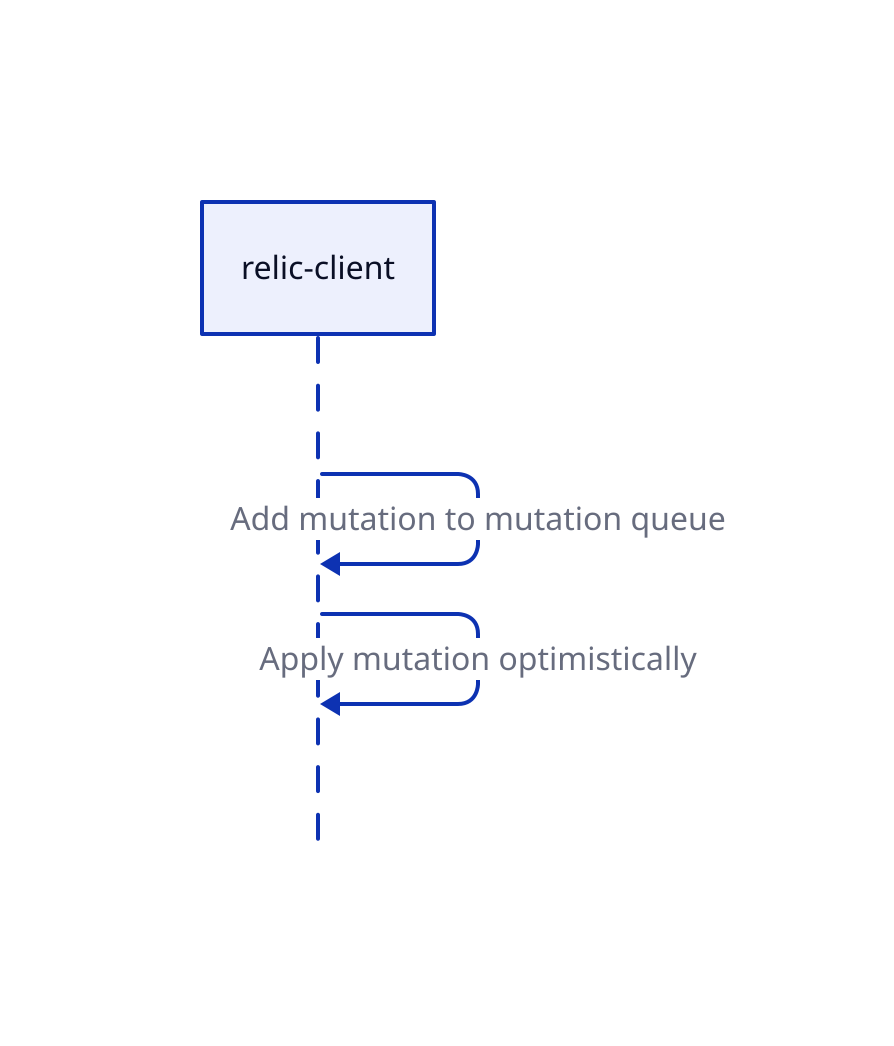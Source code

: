 shape: sequence_diagram
client: relic-client

client -> client: Add mutation to mutation queue
client -> client: Apply mutation optimistically
